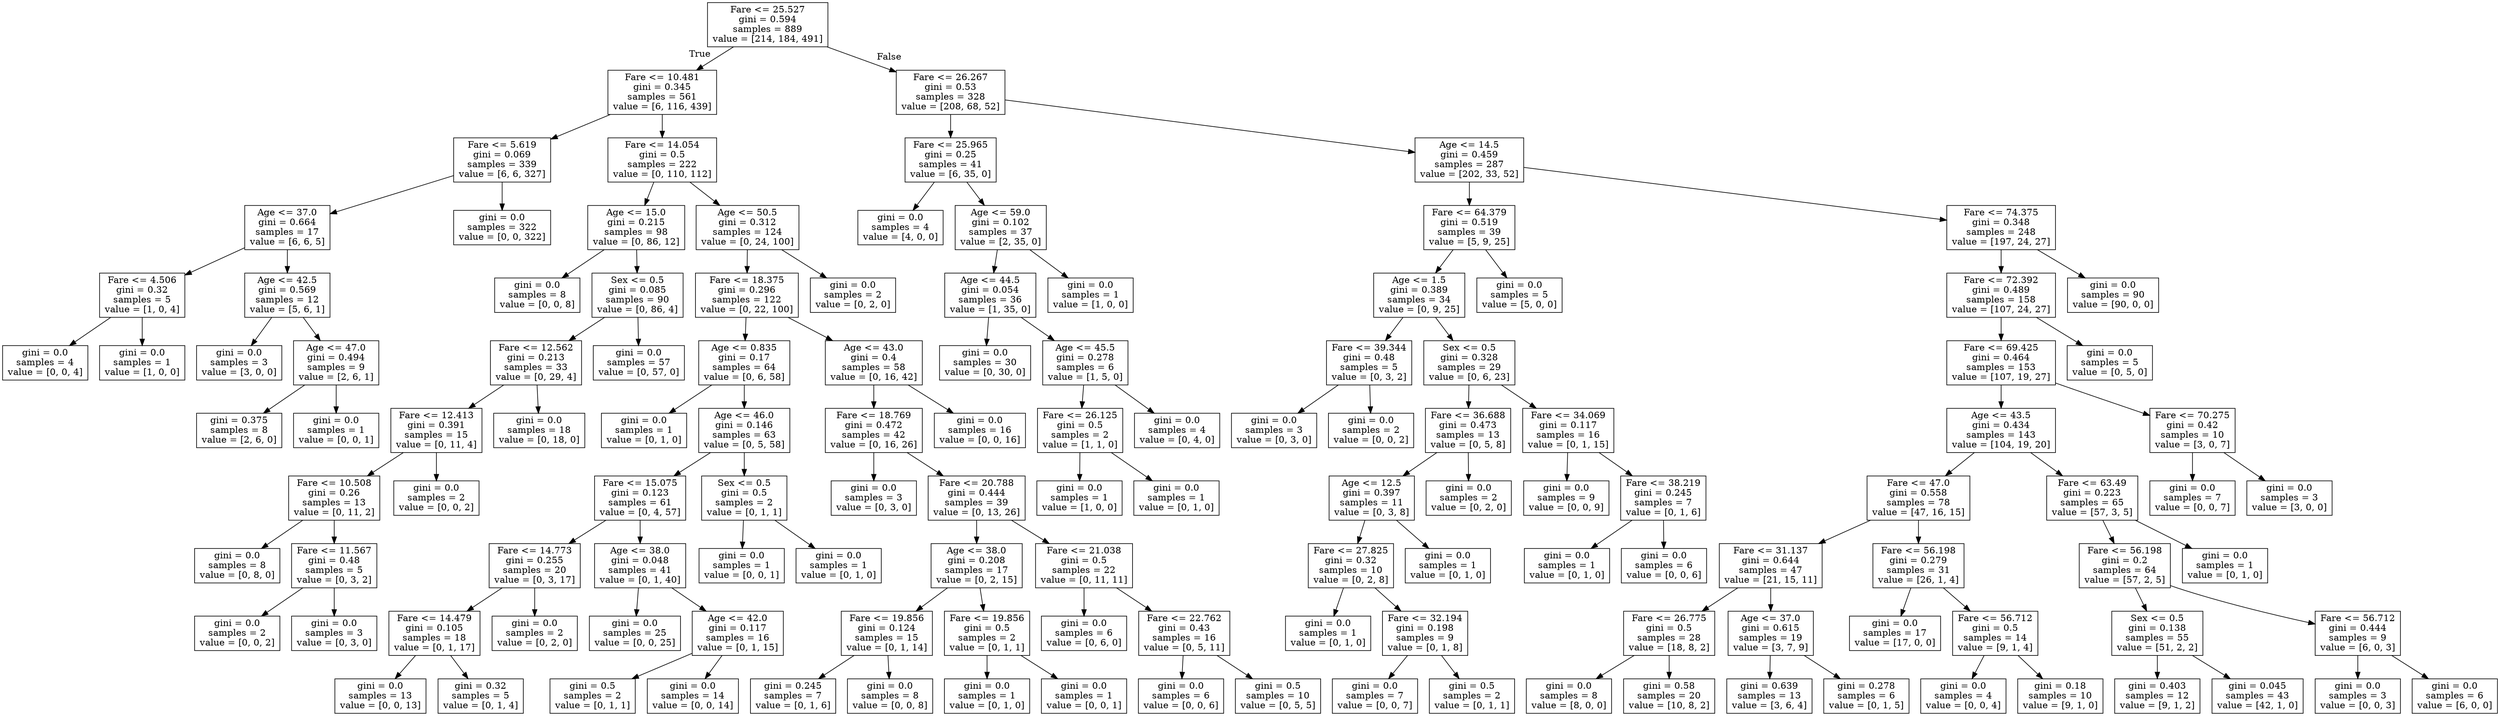 digraph Tree {
node [shape=box] ;
0 [label="Fare <= 25.527\ngini = 0.594\nsamples = 889\nvalue = [214, 184, 491]"] ;
1 [label="Fare <= 10.481\ngini = 0.345\nsamples = 561\nvalue = [6, 116, 439]"] ;
0 -> 1 [labeldistance=2.5, labelangle=45, headlabel="True"] ;
2 [label="Fare <= 5.619\ngini = 0.069\nsamples = 339\nvalue = [6, 6, 327]"] ;
1 -> 2 ;
3 [label="Age <= 37.0\ngini = 0.664\nsamples = 17\nvalue = [6, 6, 5]"] ;
2 -> 3 ;
4 [label="Fare <= 4.506\ngini = 0.32\nsamples = 5\nvalue = [1, 0, 4]"] ;
3 -> 4 ;
5 [label="gini = 0.0\nsamples = 4\nvalue = [0, 0, 4]"] ;
4 -> 5 ;
6 [label="gini = 0.0\nsamples = 1\nvalue = [1, 0, 0]"] ;
4 -> 6 ;
7 [label="Age <= 42.5\ngini = 0.569\nsamples = 12\nvalue = [5, 6, 1]"] ;
3 -> 7 ;
8 [label="gini = 0.0\nsamples = 3\nvalue = [3, 0, 0]"] ;
7 -> 8 ;
9 [label="Age <= 47.0\ngini = 0.494\nsamples = 9\nvalue = [2, 6, 1]"] ;
7 -> 9 ;
10 [label="gini = 0.375\nsamples = 8\nvalue = [2, 6, 0]"] ;
9 -> 10 ;
11 [label="gini = 0.0\nsamples = 1\nvalue = [0, 0, 1]"] ;
9 -> 11 ;
12 [label="gini = 0.0\nsamples = 322\nvalue = [0, 0, 322]"] ;
2 -> 12 ;
13 [label="Fare <= 14.054\ngini = 0.5\nsamples = 222\nvalue = [0, 110, 112]"] ;
1 -> 13 ;
14 [label="Age <= 15.0\ngini = 0.215\nsamples = 98\nvalue = [0, 86, 12]"] ;
13 -> 14 ;
15 [label="gini = 0.0\nsamples = 8\nvalue = [0, 0, 8]"] ;
14 -> 15 ;
16 [label="Sex <= 0.5\ngini = 0.085\nsamples = 90\nvalue = [0, 86, 4]"] ;
14 -> 16 ;
17 [label="Fare <= 12.562\ngini = 0.213\nsamples = 33\nvalue = [0, 29, 4]"] ;
16 -> 17 ;
18 [label="Fare <= 12.413\ngini = 0.391\nsamples = 15\nvalue = [0, 11, 4]"] ;
17 -> 18 ;
19 [label="Fare <= 10.508\ngini = 0.26\nsamples = 13\nvalue = [0, 11, 2]"] ;
18 -> 19 ;
20 [label="gini = 0.0\nsamples = 8\nvalue = [0, 8, 0]"] ;
19 -> 20 ;
21 [label="Fare <= 11.567\ngini = 0.48\nsamples = 5\nvalue = [0, 3, 2]"] ;
19 -> 21 ;
22 [label="gini = 0.0\nsamples = 2\nvalue = [0, 0, 2]"] ;
21 -> 22 ;
23 [label="gini = 0.0\nsamples = 3\nvalue = [0, 3, 0]"] ;
21 -> 23 ;
24 [label="gini = 0.0\nsamples = 2\nvalue = [0, 0, 2]"] ;
18 -> 24 ;
25 [label="gini = 0.0\nsamples = 18\nvalue = [0, 18, 0]"] ;
17 -> 25 ;
26 [label="gini = 0.0\nsamples = 57\nvalue = [0, 57, 0]"] ;
16 -> 26 ;
27 [label="Age <= 50.5\ngini = 0.312\nsamples = 124\nvalue = [0, 24, 100]"] ;
13 -> 27 ;
28 [label="Fare <= 18.375\ngini = 0.296\nsamples = 122\nvalue = [0, 22, 100]"] ;
27 -> 28 ;
29 [label="Age <= 0.835\ngini = 0.17\nsamples = 64\nvalue = [0, 6, 58]"] ;
28 -> 29 ;
30 [label="gini = 0.0\nsamples = 1\nvalue = [0, 1, 0]"] ;
29 -> 30 ;
31 [label="Age <= 46.0\ngini = 0.146\nsamples = 63\nvalue = [0, 5, 58]"] ;
29 -> 31 ;
32 [label="Fare <= 15.075\ngini = 0.123\nsamples = 61\nvalue = [0, 4, 57]"] ;
31 -> 32 ;
33 [label="Fare <= 14.773\ngini = 0.255\nsamples = 20\nvalue = [0, 3, 17]"] ;
32 -> 33 ;
34 [label="Fare <= 14.479\ngini = 0.105\nsamples = 18\nvalue = [0, 1, 17]"] ;
33 -> 34 ;
35 [label="gini = 0.0\nsamples = 13\nvalue = [0, 0, 13]"] ;
34 -> 35 ;
36 [label="gini = 0.32\nsamples = 5\nvalue = [0, 1, 4]"] ;
34 -> 36 ;
37 [label="gini = 0.0\nsamples = 2\nvalue = [0, 2, 0]"] ;
33 -> 37 ;
38 [label="Age <= 38.0\ngini = 0.048\nsamples = 41\nvalue = [0, 1, 40]"] ;
32 -> 38 ;
39 [label="gini = 0.0\nsamples = 25\nvalue = [0, 0, 25]"] ;
38 -> 39 ;
40 [label="Age <= 42.0\ngini = 0.117\nsamples = 16\nvalue = [0, 1, 15]"] ;
38 -> 40 ;
41 [label="gini = 0.5\nsamples = 2\nvalue = [0, 1, 1]"] ;
40 -> 41 ;
42 [label="gini = 0.0\nsamples = 14\nvalue = [0, 0, 14]"] ;
40 -> 42 ;
43 [label="Sex <= 0.5\ngini = 0.5\nsamples = 2\nvalue = [0, 1, 1]"] ;
31 -> 43 ;
44 [label="gini = 0.0\nsamples = 1\nvalue = [0, 0, 1]"] ;
43 -> 44 ;
45 [label="gini = 0.0\nsamples = 1\nvalue = [0, 1, 0]"] ;
43 -> 45 ;
46 [label="Age <= 43.0\ngini = 0.4\nsamples = 58\nvalue = [0, 16, 42]"] ;
28 -> 46 ;
47 [label="Fare <= 18.769\ngini = 0.472\nsamples = 42\nvalue = [0, 16, 26]"] ;
46 -> 47 ;
48 [label="gini = 0.0\nsamples = 3\nvalue = [0, 3, 0]"] ;
47 -> 48 ;
49 [label="Fare <= 20.788\ngini = 0.444\nsamples = 39\nvalue = [0, 13, 26]"] ;
47 -> 49 ;
50 [label="Age <= 38.0\ngini = 0.208\nsamples = 17\nvalue = [0, 2, 15]"] ;
49 -> 50 ;
51 [label="Fare <= 19.856\ngini = 0.124\nsamples = 15\nvalue = [0, 1, 14]"] ;
50 -> 51 ;
52 [label="gini = 0.245\nsamples = 7\nvalue = [0, 1, 6]"] ;
51 -> 52 ;
53 [label="gini = 0.0\nsamples = 8\nvalue = [0, 0, 8]"] ;
51 -> 53 ;
54 [label="Fare <= 19.856\ngini = 0.5\nsamples = 2\nvalue = [0, 1, 1]"] ;
50 -> 54 ;
55 [label="gini = 0.0\nsamples = 1\nvalue = [0, 1, 0]"] ;
54 -> 55 ;
56 [label="gini = 0.0\nsamples = 1\nvalue = [0, 0, 1]"] ;
54 -> 56 ;
57 [label="Fare <= 21.038\ngini = 0.5\nsamples = 22\nvalue = [0, 11, 11]"] ;
49 -> 57 ;
58 [label="gini = 0.0\nsamples = 6\nvalue = [0, 6, 0]"] ;
57 -> 58 ;
59 [label="Fare <= 22.762\ngini = 0.43\nsamples = 16\nvalue = [0, 5, 11]"] ;
57 -> 59 ;
60 [label="gini = 0.0\nsamples = 6\nvalue = [0, 0, 6]"] ;
59 -> 60 ;
61 [label="gini = 0.5\nsamples = 10\nvalue = [0, 5, 5]"] ;
59 -> 61 ;
62 [label="gini = 0.0\nsamples = 16\nvalue = [0, 0, 16]"] ;
46 -> 62 ;
63 [label="gini = 0.0\nsamples = 2\nvalue = [0, 2, 0]"] ;
27 -> 63 ;
64 [label="Fare <= 26.267\ngini = 0.53\nsamples = 328\nvalue = [208, 68, 52]"] ;
0 -> 64 [labeldistance=2.5, labelangle=-45, headlabel="False"] ;
65 [label="Fare <= 25.965\ngini = 0.25\nsamples = 41\nvalue = [6, 35, 0]"] ;
64 -> 65 ;
66 [label="gini = 0.0\nsamples = 4\nvalue = [4, 0, 0]"] ;
65 -> 66 ;
67 [label="Age <= 59.0\ngini = 0.102\nsamples = 37\nvalue = [2, 35, 0]"] ;
65 -> 67 ;
68 [label="Age <= 44.5\ngini = 0.054\nsamples = 36\nvalue = [1, 35, 0]"] ;
67 -> 68 ;
69 [label="gini = 0.0\nsamples = 30\nvalue = [0, 30, 0]"] ;
68 -> 69 ;
70 [label="Age <= 45.5\ngini = 0.278\nsamples = 6\nvalue = [1, 5, 0]"] ;
68 -> 70 ;
71 [label="Fare <= 26.125\ngini = 0.5\nsamples = 2\nvalue = [1, 1, 0]"] ;
70 -> 71 ;
72 [label="gini = 0.0\nsamples = 1\nvalue = [1, 0, 0]"] ;
71 -> 72 ;
73 [label="gini = 0.0\nsamples = 1\nvalue = [0, 1, 0]"] ;
71 -> 73 ;
74 [label="gini = 0.0\nsamples = 4\nvalue = [0, 4, 0]"] ;
70 -> 74 ;
75 [label="gini = 0.0\nsamples = 1\nvalue = [1, 0, 0]"] ;
67 -> 75 ;
76 [label="Age <= 14.5\ngini = 0.459\nsamples = 287\nvalue = [202, 33, 52]"] ;
64 -> 76 ;
77 [label="Fare <= 64.379\ngini = 0.519\nsamples = 39\nvalue = [5, 9, 25]"] ;
76 -> 77 ;
78 [label="Age <= 1.5\ngini = 0.389\nsamples = 34\nvalue = [0, 9, 25]"] ;
77 -> 78 ;
79 [label="Fare <= 39.344\ngini = 0.48\nsamples = 5\nvalue = [0, 3, 2]"] ;
78 -> 79 ;
80 [label="gini = 0.0\nsamples = 3\nvalue = [0, 3, 0]"] ;
79 -> 80 ;
81 [label="gini = 0.0\nsamples = 2\nvalue = [0, 0, 2]"] ;
79 -> 81 ;
82 [label="Sex <= 0.5\ngini = 0.328\nsamples = 29\nvalue = [0, 6, 23]"] ;
78 -> 82 ;
83 [label="Fare <= 36.688\ngini = 0.473\nsamples = 13\nvalue = [0, 5, 8]"] ;
82 -> 83 ;
84 [label="Age <= 12.5\ngini = 0.397\nsamples = 11\nvalue = [0, 3, 8]"] ;
83 -> 84 ;
85 [label="Fare <= 27.825\ngini = 0.32\nsamples = 10\nvalue = [0, 2, 8]"] ;
84 -> 85 ;
86 [label="gini = 0.0\nsamples = 1\nvalue = [0, 1, 0]"] ;
85 -> 86 ;
87 [label="Fare <= 32.194\ngini = 0.198\nsamples = 9\nvalue = [0, 1, 8]"] ;
85 -> 87 ;
88 [label="gini = 0.0\nsamples = 7\nvalue = [0, 0, 7]"] ;
87 -> 88 ;
89 [label="gini = 0.5\nsamples = 2\nvalue = [0, 1, 1]"] ;
87 -> 89 ;
90 [label="gini = 0.0\nsamples = 1\nvalue = [0, 1, 0]"] ;
84 -> 90 ;
91 [label="gini = 0.0\nsamples = 2\nvalue = [0, 2, 0]"] ;
83 -> 91 ;
92 [label="Fare <= 34.069\ngini = 0.117\nsamples = 16\nvalue = [0, 1, 15]"] ;
82 -> 92 ;
93 [label="gini = 0.0\nsamples = 9\nvalue = [0, 0, 9]"] ;
92 -> 93 ;
94 [label="Fare <= 38.219\ngini = 0.245\nsamples = 7\nvalue = [0, 1, 6]"] ;
92 -> 94 ;
95 [label="gini = 0.0\nsamples = 1\nvalue = [0, 1, 0]"] ;
94 -> 95 ;
96 [label="gini = 0.0\nsamples = 6\nvalue = [0, 0, 6]"] ;
94 -> 96 ;
97 [label="gini = 0.0\nsamples = 5\nvalue = [5, 0, 0]"] ;
77 -> 97 ;
98 [label="Fare <= 74.375\ngini = 0.348\nsamples = 248\nvalue = [197, 24, 27]"] ;
76 -> 98 ;
99 [label="Fare <= 72.392\ngini = 0.489\nsamples = 158\nvalue = [107, 24, 27]"] ;
98 -> 99 ;
100 [label="Fare <= 69.425\ngini = 0.464\nsamples = 153\nvalue = [107, 19, 27]"] ;
99 -> 100 ;
101 [label="Age <= 43.5\ngini = 0.434\nsamples = 143\nvalue = [104, 19, 20]"] ;
100 -> 101 ;
102 [label="Fare <= 47.0\ngini = 0.558\nsamples = 78\nvalue = [47, 16, 15]"] ;
101 -> 102 ;
103 [label="Fare <= 31.137\ngini = 0.644\nsamples = 47\nvalue = [21, 15, 11]"] ;
102 -> 103 ;
104 [label="Fare <= 26.775\ngini = 0.5\nsamples = 28\nvalue = [18, 8, 2]"] ;
103 -> 104 ;
105 [label="gini = 0.0\nsamples = 8\nvalue = [8, 0, 0]"] ;
104 -> 105 ;
106 [label="gini = 0.58\nsamples = 20\nvalue = [10, 8, 2]"] ;
104 -> 106 ;
107 [label="Age <= 37.0\ngini = 0.615\nsamples = 19\nvalue = [3, 7, 9]"] ;
103 -> 107 ;
108 [label="gini = 0.639\nsamples = 13\nvalue = [3, 6, 4]"] ;
107 -> 108 ;
109 [label="gini = 0.278\nsamples = 6\nvalue = [0, 1, 5]"] ;
107 -> 109 ;
110 [label="Fare <= 56.198\ngini = 0.279\nsamples = 31\nvalue = [26, 1, 4]"] ;
102 -> 110 ;
111 [label="gini = 0.0\nsamples = 17\nvalue = [17, 0, 0]"] ;
110 -> 111 ;
112 [label="Fare <= 56.712\ngini = 0.5\nsamples = 14\nvalue = [9, 1, 4]"] ;
110 -> 112 ;
113 [label="gini = 0.0\nsamples = 4\nvalue = [0, 0, 4]"] ;
112 -> 113 ;
114 [label="gini = 0.18\nsamples = 10\nvalue = [9, 1, 0]"] ;
112 -> 114 ;
115 [label="Fare <= 63.49\ngini = 0.223\nsamples = 65\nvalue = [57, 3, 5]"] ;
101 -> 115 ;
116 [label="Fare <= 56.198\ngini = 0.2\nsamples = 64\nvalue = [57, 2, 5]"] ;
115 -> 116 ;
117 [label="Sex <= 0.5\ngini = 0.138\nsamples = 55\nvalue = [51, 2, 2]"] ;
116 -> 117 ;
118 [label="gini = 0.403\nsamples = 12\nvalue = [9, 1, 2]"] ;
117 -> 118 ;
119 [label="gini = 0.045\nsamples = 43\nvalue = [42, 1, 0]"] ;
117 -> 119 ;
120 [label="Fare <= 56.712\ngini = 0.444\nsamples = 9\nvalue = [6, 0, 3]"] ;
116 -> 120 ;
121 [label="gini = 0.0\nsamples = 3\nvalue = [0, 0, 3]"] ;
120 -> 121 ;
122 [label="gini = 0.0\nsamples = 6\nvalue = [6, 0, 0]"] ;
120 -> 122 ;
123 [label="gini = 0.0\nsamples = 1\nvalue = [0, 1, 0]"] ;
115 -> 123 ;
124 [label="Fare <= 70.275\ngini = 0.42\nsamples = 10\nvalue = [3, 0, 7]"] ;
100 -> 124 ;
125 [label="gini = 0.0\nsamples = 7\nvalue = [0, 0, 7]"] ;
124 -> 125 ;
126 [label="gini = 0.0\nsamples = 3\nvalue = [3, 0, 0]"] ;
124 -> 126 ;
127 [label="gini = 0.0\nsamples = 5\nvalue = [0, 5, 0]"] ;
99 -> 127 ;
128 [label="gini = 0.0\nsamples = 90\nvalue = [90, 0, 0]"] ;
98 -> 128 ;
}
